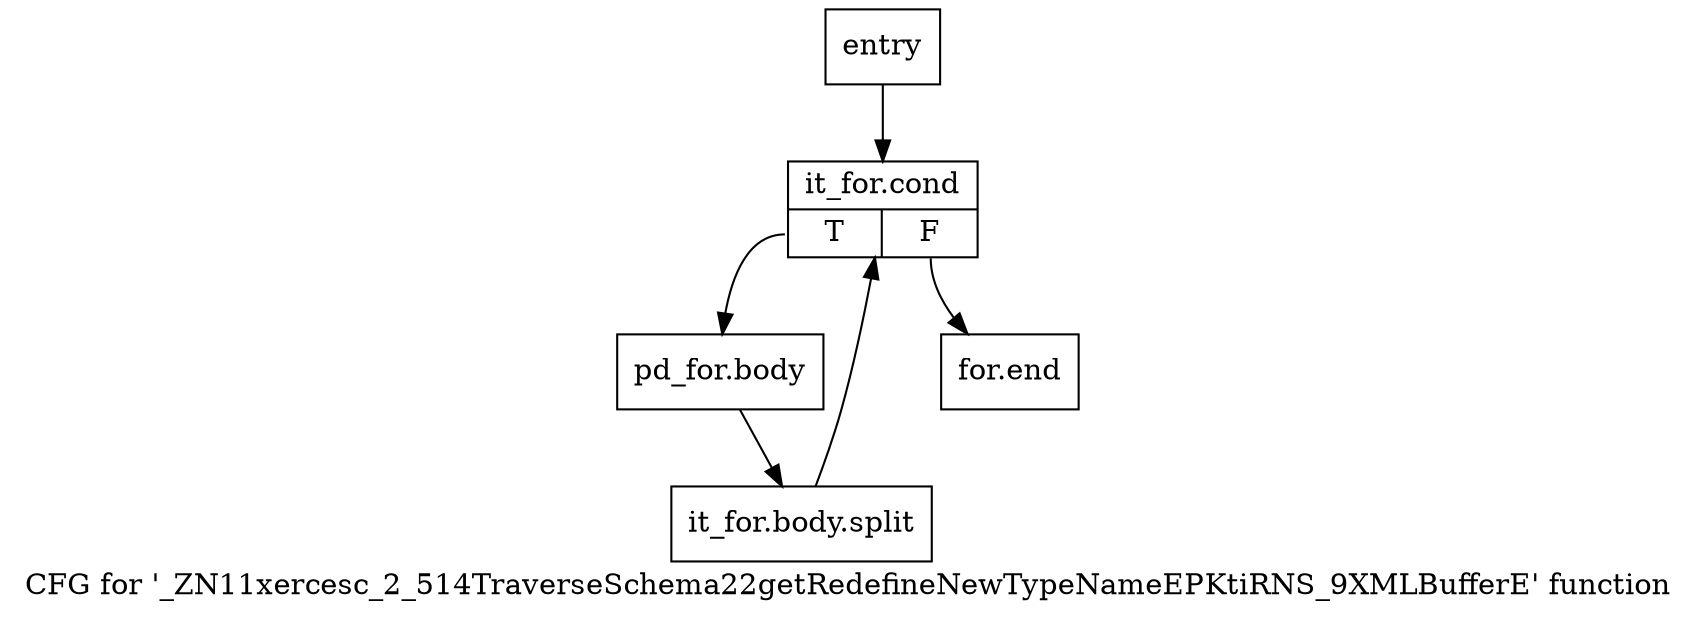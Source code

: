 digraph "CFG for '_ZN11xercesc_2_514TraverseSchema22getRedefineNewTypeNameEPKtiRNS_9XMLBufferE' function" {
	label="CFG for '_ZN11xercesc_2_514TraverseSchema22getRedefineNewTypeNameEPKtiRNS_9XMLBufferE' function";

	Node0x4c55610 [shape=record,label="{entry}"];
	Node0x4c55610 -> Node0x4c55660;
	Node0x4c55660 [shape=record,label="{it_for.cond|{<s0>T|<s1>F}}"];
	Node0x4c55660:s0 -> Node0x4c556b0;
	Node0x4c55660:s1 -> Node0x4c55700;
	Node0x4c556b0 [shape=record,label="{pd_for.body}"];
	Node0x4c556b0 -> Node0xb1365c0;
	Node0xb1365c0 [shape=record,label="{it_for.body.split}"];
	Node0xb1365c0 -> Node0x4c55660;
	Node0x4c55700 [shape=record,label="{for.end}"];
}
